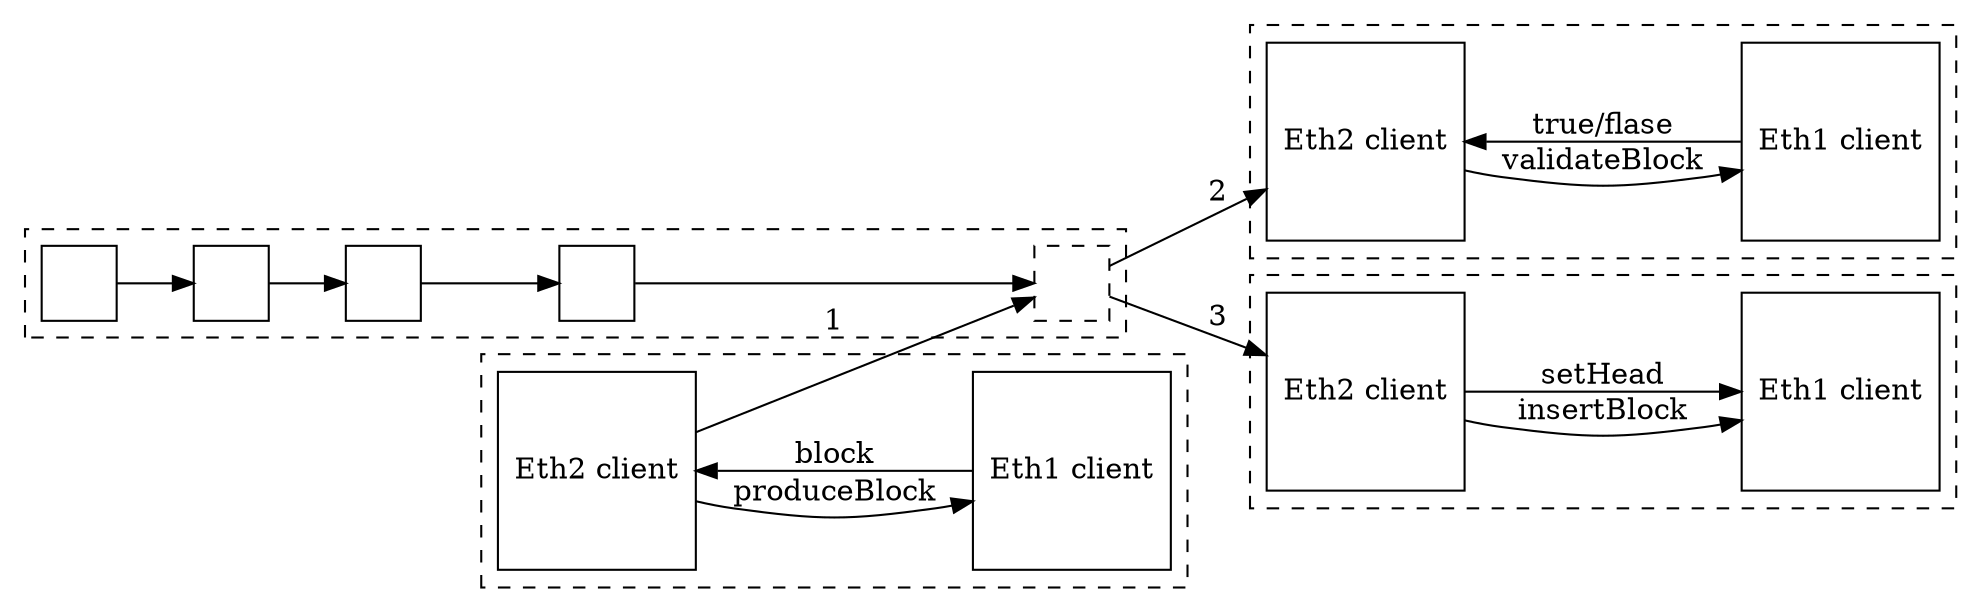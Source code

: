 digraph D {
    node [shape=square];
    rankdir="LR";
   
    subgraph cluster_validator {
        style=dashed;
        
        eth2v [label="Eth2 client"]
        eth1v [label="Eth1 client"]

        eth2v -> eth1v [label="validateBlock"]
        eth1v -> eth2v [label="true/flase"]
    }

    subgraph cluster_proposer {
        style=dashed;
        
        eth2p [label="Eth2 client"]
        eth1p [label="Eth1 client"]
        
        eth2p -> eth1p [label="produceBlock"]
        eth1p -> eth2p [label="block"]
    }
    
    subgraph cluster_chain {
        style = dashed;
        node [label=""]

        e [style=dashed]
        
        a -> b -> c -> d -> e
    
    }
    subgraph cluster_node {
        style = dashed;
        
        eth2n [label="Eth2 client"]
        eth1n [label="Eth1 client"]
        
        eth2n -> eth1n [label="insertBlock"]
        eth2n -> eth1n [label="setHead"]
    }
    
    eth2p -> e [label="1"]
    e -> eth2v [label="2"]
    e -> eth2n [label="3"]
}
